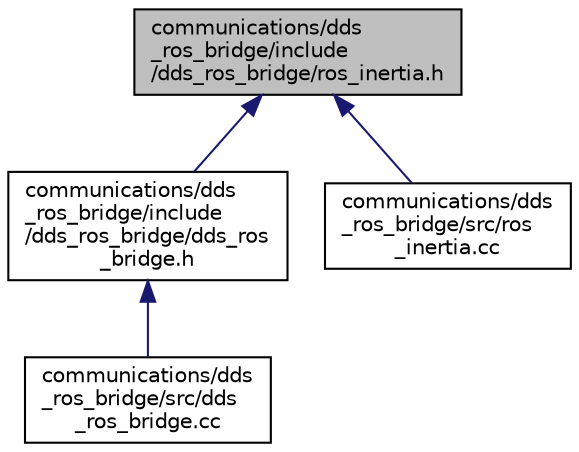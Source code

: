 digraph "communications/dds_ros_bridge/include/dds_ros_bridge/ros_inertia.h"
{
 // LATEX_PDF_SIZE
  edge [fontname="Helvetica",fontsize="10",labelfontname="Helvetica",labelfontsize="10"];
  node [fontname="Helvetica",fontsize="10",shape=record];
  Node1 [label="communications/dds\l_ros_bridge/include\l/dds_ros_bridge/ros_inertia.h",height=0.2,width=0.4,color="black", fillcolor="grey75", style="filled", fontcolor="black",tooltip=" "];
  Node1 -> Node2 [dir="back",color="midnightblue",fontsize="10",style="solid",fontname="Helvetica"];
  Node2 [label="communications/dds\l_ros_bridge/include\l/dds_ros_bridge/dds_ros\l_bridge.h",height=0.2,width=0.4,color="black", fillcolor="white", style="filled",URL="$dds__ros__bridge_8h.html",tooltip=" "];
  Node2 -> Node3 [dir="back",color="midnightblue",fontsize="10",style="solid",fontname="Helvetica"];
  Node3 [label="communications/dds\l_ros_bridge/src/dds\l_ros_bridge.cc",height=0.2,width=0.4,color="black", fillcolor="white", style="filled",URL="$dds__ros__bridge_8cc.html",tooltip=" "];
  Node1 -> Node4 [dir="back",color="midnightblue",fontsize="10",style="solid",fontname="Helvetica"];
  Node4 [label="communications/dds\l_ros_bridge/src/ros\l_inertia.cc",height=0.2,width=0.4,color="black", fillcolor="white", style="filled",URL="$ros__inertia_8cc.html",tooltip=" "];
}
